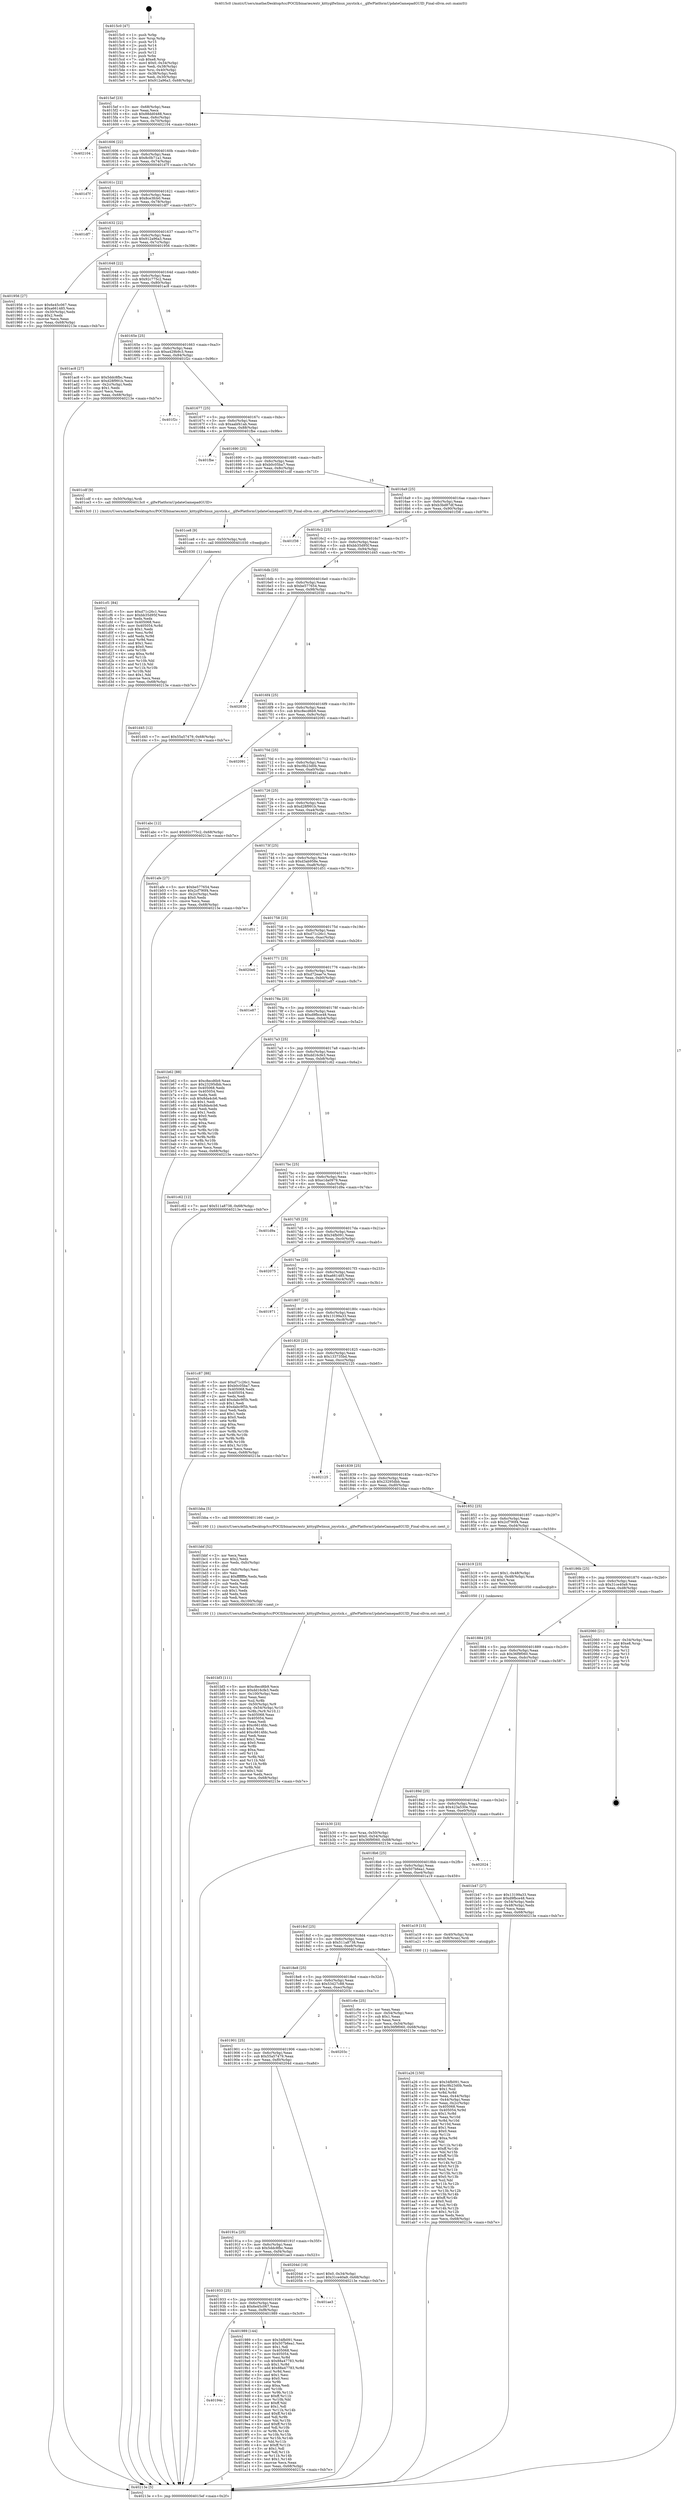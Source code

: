 digraph "0x4015c0" {
  label = "0x4015c0 (/mnt/c/Users/mathe/Desktop/tcc/POCII/binaries/extr_kittyglfwlinux_joystick.c__glfwPlatformUpdateGamepadGUID_Final-ollvm.out::main(0))"
  labelloc = "t"
  node[shape=record]

  Entry [label="",width=0.3,height=0.3,shape=circle,fillcolor=black,style=filled]
  "0x4015ef" [label="{
     0x4015ef [23]\l
     | [instrs]\l
     &nbsp;&nbsp;0x4015ef \<+3\>: mov -0x68(%rbp),%eax\l
     &nbsp;&nbsp;0x4015f2 \<+2\>: mov %eax,%ecx\l
     &nbsp;&nbsp;0x4015f4 \<+6\>: sub $0x88dd0488,%ecx\l
     &nbsp;&nbsp;0x4015fa \<+3\>: mov %eax,-0x6c(%rbp)\l
     &nbsp;&nbsp;0x4015fd \<+3\>: mov %ecx,-0x70(%rbp)\l
     &nbsp;&nbsp;0x401600 \<+6\>: je 0000000000402104 \<main+0xb44\>\l
  }"]
  "0x402104" [label="{
     0x402104\l
  }", style=dashed]
  "0x401606" [label="{
     0x401606 [22]\l
     | [instrs]\l
     &nbsp;&nbsp;0x401606 \<+5\>: jmp 000000000040160b \<main+0x4b\>\l
     &nbsp;&nbsp;0x40160b \<+3\>: mov -0x6c(%rbp),%eax\l
     &nbsp;&nbsp;0x40160e \<+5\>: sub $0x8c0b71a1,%eax\l
     &nbsp;&nbsp;0x401613 \<+3\>: mov %eax,-0x74(%rbp)\l
     &nbsp;&nbsp;0x401616 \<+6\>: je 0000000000401d7f \<main+0x7bf\>\l
  }"]
  Exit [label="",width=0.3,height=0.3,shape=circle,fillcolor=black,style=filled,peripheries=2]
  "0x401d7f" [label="{
     0x401d7f\l
  }", style=dashed]
  "0x40161c" [label="{
     0x40161c [22]\l
     | [instrs]\l
     &nbsp;&nbsp;0x40161c \<+5\>: jmp 0000000000401621 \<main+0x61\>\l
     &nbsp;&nbsp;0x401621 \<+3\>: mov -0x6c(%rbp),%eax\l
     &nbsp;&nbsp;0x401624 \<+5\>: sub $0x8ce3fcb0,%eax\l
     &nbsp;&nbsp;0x401629 \<+3\>: mov %eax,-0x78(%rbp)\l
     &nbsp;&nbsp;0x40162c \<+6\>: je 0000000000401df7 \<main+0x837\>\l
  }"]
  "0x401cf1" [label="{
     0x401cf1 [84]\l
     | [instrs]\l
     &nbsp;&nbsp;0x401cf1 \<+5\>: mov $0xd71c26c1,%eax\l
     &nbsp;&nbsp;0x401cf6 \<+5\>: mov $0xbb35d95f,%ecx\l
     &nbsp;&nbsp;0x401cfb \<+2\>: xor %edx,%edx\l
     &nbsp;&nbsp;0x401cfd \<+7\>: mov 0x405068,%esi\l
     &nbsp;&nbsp;0x401d04 \<+8\>: mov 0x405054,%r8d\l
     &nbsp;&nbsp;0x401d0c \<+3\>: sub $0x1,%edx\l
     &nbsp;&nbsp;0x401d0f \<+3\>: mov %esi,%r9d\l
     &nbsp;&nbsp;0x401d12 \<+3\>: add %edx,%r9d\l
     &nbsp;&nbsp;0x401d15 \<+4\>: imul %r9d,%esi\l
     &nbsp;&nbsp;0x401d19 \<+3\>: and $0x1,%esi\l
     &nbsp;&nbsp;0x401d1c \<+3\>: cmp $0x0,%esi\l
     &nbsp;&nbsp;0x401d1f \<+4\>: sete %r10b\l
     &nbsp;&nbsp;0x401d23 \<+4\>: cmp $0xa,%r8d\l
     &nbsp;&nbsp;0x401d27 \<+4\>: setl %r11b\l
     &nbsp;&nbsp;0x401d2b \<+3\>: mov %r10b,%bl\l
     &nbsp;&nbsp;0x401d2e \<+3\>: and %r11b,%bl\l
     &nbsp;&nbsp;0x401d31 \<+3\>: xor %r11b,%r10b\l
     &nbsp;&nbsp;0x401d34 \<+3\>: or %r10b,%bl\l
     &nbsp;&nbsp;0x401d37 \<+3\>: test $0x1,%bl\l
     &nbsp;&nbsp;0x401d3a \<+3\>: cmovne %ecx,%eax\l
     &nbsp;&nbsp;0x401d3d \<+3\>: mov %eax,-0x68(%rbp)\l
     &nbsp;&nbsp;0x401d40 \<+5\>: jmp 000000000040213e \<main+0xb7e\>\l
  }"]
  "0x401df7" [label="{
     0x401df7\l
  }", style=dashed]
  "0x401632" [label="{
     0x401632 [22]\l
     | [instrs]\l
     &nbsp;&nbsp;0x401632 \<+5\>: jmp 0000000000401637 \<main+0x77\>\l
     &nbsp;&nbsp;0x401637 \<+3\>: mov -0x6c(%rbp),%eax\l
     &nbsp;&nbsp;0x40163a \<+5\>: sub $0x912a96a3,%eax\l
     &nbsp;&nbsp;0x40163f \<+3\>: mov %eax,-0x7c(%rbp)\l
     &nbsp;&nbsp;0x401642 \<+6\>: je 0000000000401956 \<main+0x396\>\l
  }"]
  "0x401ce8" [label="{
     0x401ce8 [9]\l
     | [instrs]\l
     &nbsp;&nbsp;0x401ce8 \<+4\>: mov -0x50(%rbp),%rdi\l
     &nbsp;&nbsp;0x401cec \<+5\>: call 0000000000401030 \<free@plt\>\l
     | [calls]\l
     &nbsp;&nbsp;0x401030 \{1\} (unknown)\l
  }"]
  "0x401956" [label="{
     0x401956 [27]\l
     | [instrs]\l
     &nbsp;&nbsp;0x401956 \<+5\>: mov $0x6e45c067,%eax\l
     &nbsp;&nbsp;0x40195b \<+5\>: mov $0xa661485,%ecx\l
     &nbsp;&nbsp;0x401960 \<+3\>: mov -0x30(%rbp),%edx\l
     &nbsp;&nbsp;0x401963 \<+3\>: cmp $0x2,%edx\l
     &nbsp;&nbsp;0x401966 \<+3\>: cmovne %ecx,%eax\l
     &nbsp;&nbsp;0x401969 \<+3\>: mov %eax,-0x68(%rbp)\l
     &nbsp;&nbsp;0x40196c \<+5\>: jmp 000000000040213e \<main+0xb7e\>\l
  }"]
  "0x401648" [label="{
     0x401648 [22]\l
     | [instrs]\l
     &nbsp;&nbsp;0x401648 \<+5\>: jmp 000000000040164d \<main+0x8d\>\l
     &nbsp;&nbsp;0x40164d \<+3\>: mov -0x6c(%rbp),%eax\l
     &nbsp;&nbsp;0x401650 \<+5\>: sub $0x92c775c2,%eax\l
     &nbsp;&nbsp;0x401655 \<+3\>: mov %eax,-0x80(%rbp)\l
     &nbsp;&nbsp;0x401658 \<+6\>: je 0000000000401ac8 \<main+0x508\>\l
  }"]
  "0x40213e" [label="{
     0x40213e [5]\l
     | [instrs]\l
     &nbsp;&nbsp;0x40213e \<+5\>: jmp 00000000004015ef \<main+0x2f\>\l
  }"]
  "0x4015c0" [label="{
     0x4015c0 [47]\l
     | [instrs]\l
     &nbsp;&nbsp;0x4015c0 \<+1\>: push %rbp\l
     &nbsp;&nbsp;0x4015c1 \<+3\>: mov %rsp,%rbp\l
     &nbsp;&nbsp;0x4015c4 \<+2\>: push %r15\l
     &nbsp;&nbsp;0x4015c6 \<+2\>: push %r14\l
     &nbsp;&nbsp;0x4015c8 \<+2\>: push %r13\l
     &nbsp;&nbsp;0x4015ca \<+2\>: push %r12\l
     &nbsp;&nbsp;0x4015cc \<+1\>: push %rbx\l
     &nbsp;&nbsp;0x4015cd \<+7\>: sub $0xe8,%rsp\l
     &nbsp;&nbsp;0x4015d4 \<+7\>: movl $0x0,-0x34(%rbp)\l
     &nbsp;&nbsp;0x4015db \<+3\>: mov %edi,-0x38(%rbp)\l
     &nbsp;&nbsp;0x4015de \<+4\>: mov %rsi,-0x40(%rbp)\l
     &nbsp;&nbsp;0x4015e2 \<+3\>: mov -0x38(%rbp),%edi\l
     &nbsp;&nbsp;0x4015e5 \<+3\>: mov %edi,-0x30(%rbp)\l
     &nbsp;&nbsp;0x4015e8 \<+7\>: movl $0x912a96a3,-0x68(%rbp)\l
  }"]
  "0x401bf3" [label="{
     0x401bf3 [111]\l
     | [instrs]\l
     &nbsp;&nbsp;0x401bf3 \<+5\>: mov $0xc8ecd6b9,%ecx\l
     &nbsp;&nbsp;0x401bf8 \<+5\>: mov $0xdd16cfe3,%edx\l
     &nbsp;&nbsp;0x401bfd \<+6\>: mov -0x100(%rbp),%esi\l
     &nbsp;&nbsp;0x401c03 \<+3\>: imul %eax,%esi\l
     &nbsp;&nbsp;0x401c06 \<+3\>: mov %sil,%r8b\l
     &nbsp;&nbsp;0x401c09 \<+4\>: mov -0x50(%rbp),%r9\l
     &nbsp;&nbsp;0x401c0d \<+4\>: movslq -0x54(%rbp),%r10\l
     &nbsp;&nbsp;0x401c11 \<+4\>: mov %r8b,(%r9,%r10,1)\l
     &nbsp;&nbsp;0x401c15 \<+7\>: mov 0x405068,%eax\l
     &nbsp;&nbsp;0x401c1c \<+7\>: mov 0x405054,%esi\l
     &nbsp;&nbsp;0x401c23 \<+2\>: mov %eax,%edi\l
     &nbsp;&nbsp;0x401c25 \<+6\>: sub $0xc6614fdc,%edi\l
     &nbsp;&nbsp;0x401c2b \<+3\>: sub $0x1,%edi\l
     &nbsp;&nbsp;0x401c2e \<+6\>: add $0xc6614fdc,%edi\l
     &nbsp;&nbsp;0x401c34 \<+3\>: imul %edi,%eax\l
     &nbsp;&nbsp;0x401c37 \<+3\>: and $0x1,%eax\l
     &nbsp;&nbsp;0x401c3a \<+3\>: cmp $0x0,%eax\l
     &nbsp;&nbsp;0x401c3d \<+4\>: sete %r8b\l
     &nbsp;&nbsp;0x401c41 \<+3\>: cmp $0xa,%esi\l
     &nbsp;&nbsp;0x401c44 \<+4\>: setl %r11b\l
     &nbsp;&nbsp;0x401c48 \<+3\>: mov %r8b,%bl\l
     &nbsp;&nbsp;0x401c4b \<+3\>: and %r11b,%bl\l
     &nbsp;&nbsp;0x401c4e \<+3\>: xor %r11b,%r8b\l
     &nbsp;&nbsp;0x401c51 \<+3\>: or %r8b,%bl\l
     &nbsp;&nbsp;0x401c54 \<+3\>: test $0x1,%bl\l
     &nbsp;&nbsp;0x401c57 \<+3\>: cmovne %edx,%ecx\l
     &nbsp;&nbsp;0x401c5a \<+3\>: mov %ecx,-0x68(%rbp)\l
     &nbsp;&nbsp;0x401c5d \<+5\>: jmp 000000000040213e \<main+0xb7e\>\l
  }"]
  "0x401ac8" [label="{
     0x401ac8 [27]\l
     | [instrs]\l
     &nbsp;&nbsp;0x401ac8 \<+5\>: mov $0x5ddc8fbc,%eax\l
     &nbsp;&nbsp;0x401acd \<+5\>: mov $0xd28f991b,%ecx\l
     &nbsp;&nbsp;0x401ad2 \<+3\>: mov -0x2c(%rbp),%edx\l
     &nbsp;&nbsp;0x401ad5 \<+3\>: cmp $0x1,%edx\l
     &nbsp;&nbsp;0x401ad8 \<+3\>: cmovl %ecx,%eax\l
     &nbsp;&nbsp;0x401adb \<+3\>: mov %eax,-0x68(%rbp)\l
     &nbsp;&nbsp;0x401ade \<+5\>: jmp 000000000040213e \<main+0xb7e\>\l
  }"]
  "0x40165e" [label="{
     0x40165e [25]\l
     | [instrs]\l
     &nbsp;&nbsp;0x40165e \<+5\>: jmp 0000000000401663 \<main+0xa3\>\l
     &nbsp;&nbsp;0x401663 \<+3\>: mov -0x6c(%rbp),%eax\l
     &nbsp;&nbsp;0x401666 \<+5\>: sub $0xa429b9c3,%eax\l
     &nbsp;&nbsp;0x40166b \<+6\>: mov %eax,-0x84(%rbp)\l
     &nbsp;&nbsp;0x401671 \<+6\>: je 0000000000401f2c \<main+0x96c\>\l
  }"]
  "0x401bbf" [label="{
     0x401bbf [52]\l
     | [instrs]\l
     &nbsp;&nbsp;0x401bbf \<+2\>: xor %ecx,%ecx\l
     &nbsp;&nbsp;0x401bc1 \<+5\>: mov $0x2,%edx\l
     &nbsp;&nbsp;0x401bc6 \<+6\>: mov %edx,-0xfc(%rbp)\l
     &nbsp;&nbsp;0x401bcc \<+1\>: cltd\l
     &nbsp;&nbsp;0x401bcd \<+6\>: mov -0xfc(%rbp),%esi\l
     &nbsp;&nbsp;0x401bd3 \<+2\>: idiv %esi\l
     &nbsp;&nbsp;0x401bd5 \<+6\>: imul $0xfffffffe,%edx,%edx\l
     &nbsp;&nbsp;0x401bdb \<+2\>: mov %ecx,%edi\l
     &nbsp;&nbsp;0x401bdd \<+2\>: sub %edx,%edi\l
     &nbsp;&nbsp;0x401bdf \<+2\>: mov %ecx,%edx\l
     &nbsp;&nbsp;0x401be1 \<+3\>: sub $0x1,%edx\l
     &nbsp;&nbsp;0x401be4 \<+2\>: add %edx,%edi\l
     &nbsp;&nbsp;0x401be6 \<+2\>: sub %edi,%ecx\l
     &nbsp;&nbsp;0x401be8 \<+6\>: mov %ecx,-0x100(%rbp)\l
     &nbsp;&nbsp;0x401bee \<+5\>: call 0000000000401160 \<next_i\>\l
     | [calls]\l
     &nbsp;&nbsp;0x401160 \{1\} (/mnt/c/Users/mathe/Desktop/tcc/POCII/binaries/extr_kittyglfwlinux_joystick.c__glfwPlatformUpdateGamepadGUID_Final-ollvm.out::next_i)\l
  }"]
  "0x401f2c" [label="{
     0x401f2c\l
  }", style=dashed]
  "0x401677" [label="{
     0x401677 [25]\l
     | [instrs]\l
     &nbsp;&nbsp;0x401677 \<+5\>: jmp 000000000040167c \<main+0xbc\>\l
     &nbsp;&nbsp;0x40167c \<+3\>: mov -0x6c(%rbp),%eax\l
     &nbsp;&nbsp;0x40167f \<+5\>: sub $0xaabf41ab,%eax\l
     &nbsp;&nbsp;0x401684 \<+6\>: mov %eax,-0x88(%rbp)\l
     &nbsp;&nbsp;0x40168a \<+6\>: je 0000000000401fbe \<main+0x9fe\>\l
  }"]
  "0x401b30" [label="{
     0x401b30 [23]\l
     | [instrs]\l
     &nbsp;&nbsp;0x401b30 \<+4\>: mov %rax,-0x50(%rbp)\l
     &nbsp;&nbsp;0x401b34 \<+7\>: movl $0x0,-0x54(%rbp)\l
     &nbsp;&nbsp;0x401b3b \<+7\>: movl $0x36f9f060,-0x68(%rbp)\l
     &nbsp;&nbsp;0x401b42 \<+5\>: jmp 000000000040213e \<main+0xb7e\>\l
  }"]
  "0x401fbe" [label="{
     0x401fbe\l
  }", style=dashed]
  "0x401690" [label="{
     0x401690 [25]\l
     | [instrs]\l
     &nbsp;&nbsp;0x401690 \<+5\>: jmp 0000000000401695 \<main+0xd5\>\l
     &nbsp;&nbsp;0x401695 \<+3\>: mov -0x6c(%rbp),%eax\l
     &nbsp;&nbsp;0x401698 \<+5\>: sub $0xb0c05ba7,%eax\l
     &nbsp;&nbsp;0x40169d \<+6\>: mov %eax,-0x8c(%rbp)\l
     &nbsp;&nbsp;0x4016a3 \<+6\>: je 0000000000401cdf \<main+0x71f\>\l
  }"]
  "0x401a26" [label="{
     0x401a26 [150]\l
     | [instrs]\l
     &nbsp;&nbsp;0x401a26 \<+5\>: mov $0x34fb091,%ecx\l
     &nbsp;&nbsp;0x401a2b \<+5\>: mov $0xc9b23d0b,%edx\l
     &nbsp;&nbsp;0x401a30 \<+3\>: mov $0x1,%sil\l
     &nbsp;&nbsp;0x401a33 \<+3\>: xor %r8d,%r8d\l
     &nbsp;&nbsp;0x401a36 \<+3\>: mov %eax,-0x44(%rbp)\l
     &nbsp;&nbsp;0x401a39 \<+3\>: mov -0x44(%rbp),%eax\l
     &nbsp;&nbsp;0x401a3c \<+3\>: mov %eax,-0x2c(%rbp)\l
     &nbsp;&nbsp;0x401a3f \<+7\>: mov 0x405068,%eax\l
     &nbsp;&nbsp;0x401a46 \<+8\>: mov 0x405054,%r9d\l
     &nbsp;&nbsp;0x401a4e \<+4\>: sub $0x1,%r8d\l
     &nbsp;&nbsp;0x401a52 \<+3\>: mov %eax,%r10d\l
     &nbsp;&nbsp;0x401a55 \<+3\>: add %r8d,%r10d\l
     &nbsp;&nbsp;0x401a58 \<+4\>: imul %r10d,%eax\l
     &nbsp;&nbsp;0x401a5c \<+3\>: and $0x1,%eax\l
     &nbsp;&nbsp;0x401a5f \<+3\>: cmp $0x0,%eax\l
     &nbsp;&nbsp;0x401a62 \<+4\>: sete %r11b\l
     &nbsp;&nbsp;0x401a66 \<+4\>: cmp $0xa,%r9d\l
     &nbsp;&nbsp;0x401a6a \<+3\>: setl %bl\l
     &nbsp;&nbsp;0x401a6d \<+3\>: mov %r11b,%r14b\l
     &nbsp;&nbsp;0x401a70 \<+4\>: xor $0xff,%r14b\l
     &nbsp;&nbsp;0x401a74 \<+3\>: mov %bl,%r15b\l
     &nbsp;&nbsp;0x401a77 \<+4\>: xor $0xff,%r15b\l
     &nbsp;&nbsp;0x401a7b \<+4\>: xor $0x0,%sil\l
     &nbsp;&nbsp;0x401a7f \<+3\>: mov %r14b,%r12b\l
     &nbsp;&nbsp;0x401a82 \<+4\>: and $0x0,%r12b\l
     &nbsp;&nbsp;0x401a86 \<+3\>: and %sil,%r11b\l
     &nbsp;&nbsp;0x401a89 \<+3\>: mov %r15b,%r13b\l
     &nbsp;&nbsp;0x401a8c \<+4\>: and $0x0,%r13b\l
     &nbsp;&nbsp;0x401a90 \<+3\>: and %sil,%bl\l
     &nbsp;&nbsp;0x401a93 \<+3\>: or %r11b,%r12b\l
     &nbsp;&nbsp;0x401a96 \<+3\>: or %bl,%r13b\l
     &nbsp;&nbsp;0x401a99 \<+3\>: xor %r13b,%r12b\l
     &nbsp;&nbsp;0x401a9c \<+3\>: or %r15b,%r14b\l
     &nbsp;&nbsp;0x401a9f \<+4\>: xor $0xff,%r14b\l
     &nbsp;&nbsp;0x401aa3 \<+4\>: or $0x0,%sil\l
     &nbsp;&nbsp;0x401aa7 \<+3\>: and %sil,%r14b\l
     &nbsp;&nbsp;0x401aaa \<+3\>: or %r14b,%r12b\l
     &nbsp;&nbsp;0x401aad \<+4\>: test $0x1,%r12b\l
     &nbsp;&nbsp;0x401ab1 \<+3\>: cmovne %edx,%ecx\l
     &nbsp;&nbsp;0x401ab4 \<+3\>: mov %ecx,-0x68(%rbp)\l
     &nbsp;&nbsp;0x401ab7 \<+5\>: jmp 000000000040213e \<main+0xb7e\>\l
  }"]
  "0x401cdf" [label="{
     0x401cdf [9]\l
     | [instrs]\l
     &nbsp;&nbsp;0x401cdf \<+4\>: mov -0x50(%rbp),%rdi\l
     &nbsp;&nbsp;0x401ce3 \<+5\>: call 00000000004013c0 \<_glfwPlatformUpdateGamepadGUID\>\l
     | [calls]\l
     &nbsp;&nbsp;0x4013c0 \{1\} (/mnt/c/Users/mathe/Desktop/tcc/POCII/binaries/extr_kittyglfwlinux_joystick.c__glfwPlatformUpdateGamepadGUID_Final-ollvm.out::_glfwPlatformUpdateGamepadGUID)\l
  }"]
  "0x4016a9" [label="{
     0x4016a9 [25]\l
     | [instrs]\l
     &nbsp;&nbsp;0x4016a9 \<+5\>: jmp 00000000004016ae \<main+0xee\>\l
     &nbsp;&nbsp;0x4016ae \<+3\>: mov -0x6c(%rbp),%eax\l
     &nbsp;&nbsp;0x4016b1 \<+5\>: sub $0xb3bd87df,%eax\l
     &nbsp;&nbsp;0x4016b6 \<+6\>: mov %eax,-0x90(%rbp)\l
     &nbsp;&nbsp;0x4016bc \<+6\>: je 0000000000401f38 \<main+0x978\>\l
  }"]
  "0x40194c" [label="{
     0x40194c\l
  }", style=dashed]
  "0x401f38" [label="{
     0x401f38\l
  }", style=dashed]
  "0x4016c2" [label="{
     0x4016c2 [25]\l
     | [instrs]\l
     &nbsp;&nbsp;0x4016c2 \<+5\>: jmp 00000000004016c7 \<main+0x107\>\l
     &nbsp;&nbsp;0x4016c7 \<+3\>: mov -0x6c(%rbp),%eax\l
     &nbsp;&nbsp;0x4016ca \<+5\>: sub $0xbb35d95f,%eax\l
     &nbsp;&nbsp;0x4016cf \<+6\>: mov %eax,-0x94(%rbp)\l
     &nbsp;&nbsp;0x4016d5 \<+6\>: je 0000000000401d45 \<main+0x785\>\l
  }"]
  "0x401989" [label="{
     0x401989 [144]\l
     | [instrs]\l
     &nbsp;&nbsp;0x401989 \<+5\>: mov $0x34fb091,%eax\l
     &nbsp;&nbsp;0x40198e \<+5\>: mov $0x507b6ea1,%ecx\l
     &nbsp;&nbsp;0x401993 \<+2\>: mov $0x1,%dl\l
     &nbsp;&nbsp;0x401995 \<+7\>: mov 0x405068,%esi\l
     &nbsp;&nbsp;0x40199c \<+7\>: mov 0x405054,%edi\l
     &nbsp;&nbsp;0x4019a3 \<+3\>: mov %esi,%r8d\l
     &nbsp;&nbsp;0x4019a6 \<+7\>: sub $0x88a47783,%r8d\l
     &nbsp;&nbsp;0x4019ad \<+4\>: sub $0x1,%r8d\l
     &nbsp;&nbsp;0x4019b1 \<+7\>: add $0x88a47783,%r8d\l
     &nbsp;&nbsp;0x4019b8 \<+4\>: imul %r8d,%esi\l
     &nbsp;&nbsp;0x4019bc \<+3\>: and $0x1,%esi\l
     &nbsp;&nbsp;0x4019bf \<+3\>: cmp $0x0,%esi\l
     &nbsp;&nbsp;0x4019c2 \<+4\>: sete %r9b\l
     &nbsp;&nbsp;0x4019c6 \<+3\>: cmp $0xa,%edi\l
     &nbsp;&nbsp;0x4019c9 \<+4\>: setl %r10b\l
     &nbsp;&nbsp;0x4019cd \<+3\>: mov %r9b,%r11b\l
     &nbsp;&nbsp;0x4019d0 \<+4\>: xor $0xff,%r11b\l
     &nbsp;&nbsp;0x4019d4 \<+3\>: mov %r10b,%bl\l
     &nbsp;&nbsp;0x4019d7 \<+3\>: xor $0xff,%bl\l
     &nbsp;&nbsp;0x4019da \<+3\>: xor $0x1,%dl\l
     &nbsp;&nbsp;0x4019dd \<+3\>: mov %r11b,%r14b\l
     &nbsp;&nbsp;0x4019e0 \<+4\>: and $0xff,%r14b\l
     &nbsp;&nbsp;0x4019e4 \<+3\>: and %dl,%r9b\l
     &nbsp;&nbsp;0x4019e7 \<+3\>: mov %bl,%r15b\l
     &nbsp;&nbsp;0x4019ea \<+4\>: and $0xff,%r15b\l
     &nbsp;&nbsp;0x4019ee \<+3\>: and %dl,%r10b\l
     &nbsp;&nbsp;0x4019f1 \<+3\>: or %r9b,%r14b\l
     &nbsp;&nbsp;0x4019f4 \<+3\>: or %r10b,%r15b\l
     &nbsp;&nbsp;0x4019f7 \<+3\>: xor %r15b,%r14b\l
     &nbsp;&nbsp;0x4019fa \<+3\>: or %bl,%r11b\l
     &nbsp;&nbsp;0x4019fd \<+4\>: xor $0xff,%r11b\l
     &nbsp;&nbsp;0x401a01 \<+3\>: or $0x1,%dl\l
     &nbsp;&nbsp;0x401a04 \<+3\>: and %dl,%r11b\l
     &nbsp;&nbsp;0x401a07 \<+3\>: or %r11b,%r14b\l
     &nbsp;&nbsp;0x401a0a \<+4\>: test $0x1,%r14b\l
     &nbsp;&nbsp;0x401a0e \<+3\>: cmovne %ecx,%eax\l
     &nbsp;&nbsp;0x401a11 \<+3\>: mov %eax,-0x68(%rbp)\l
     &nbsp;&nbsp;0x401a14 \<+5\>: jmp 000000000040213e \<main+0xb7e\>\l
  }"]
  "0x401d45" [label="{
     0x401d45 [12]\l
     | [instrs]\l
     &nbsp;&nbsp;0x401d45 \<+7\>: movl $0x55a57479,-0x68(%rbp)\l
     &nbsp;&nbsp;0x401d4c \<+5\>: jmp 000000000040213e \<main+0xb7e\>\l
  }"]
  "0x4016db" [label="{
     0x4016db [25]\l
     | [instrs]\l
     &nbsp;&nbsp;0x4016db \<+5\>: jmp 00000000004016e0 \<main+0x120\>\l
     &nbsp;&nbsp;0x4016e0 \<+3\>: mov -0x6c(%rbp),%eax\l
     &nbsp;&nbsp;0x4016e3 \<+5\>: sub $0xbe577654,%eax\l
     &nbsp;&nbsp;0x4016e8 \<+6\>: mov %eax,-0x98(%rbp)\l
     &nbsp;&nbsp;0x4016ee \<+6\>: je 0000000000402030 \<main+0xa70\>\l
  }"]
  "0x401933" [label="{
     0x401933 [25]\l
     | [instrs]\l
     &nbsp;&nbsp;0x401933 \<+5\>: jmp 0000000000401938 \<main+0x378\>\l
     &nbsp;&nbsp;0x401938 \<+3\>: mov -0x6c(%rbp),%eax\l
     &nbsp;&nbsp;0x40193b \<+5\>: sub $0x6e45c067,%eax\l
     &nbsp;&nbsp;0x401940 \<+6\>: mov %eax,-0xf8(%rbp)\l
     &nbsp;&nbsp;0x401946 \<+6\>: je 0000000000401989 \<main+0x3c9\>\l
  }"]
  "0x402030" [label="{
     0x402030\l
  }", style=dashed]
  "0x4016f4" [label="{
     0x4016f4 [25]\l
     | [instrs]\l
     &nbsp;&nbsp;0x4016f4 \<+5\>: jmp 00000000004016f9 \<main+0x139\>\l
     &nbsp;&nbsp;0x4016f9 \<+3\>: mov -0x6c(%rbp),%eax\l
     &nbsp;&nbsp;0x4016fc \<+5\>: sub $0xc8ecd6b9,%eax\l
     &nbsp;&nbsp;0x401701 \<+6\>: mov %eax,-0x9c(%rbp)\l
     &nbsp;&nbsp;0x401707 \<+6\>: je 0000000000402091 \<main+0xad1\>\l
  }"]
  "0x401ae3" [label="{
     0x401ae3\l
  }", style=dashed]
  "0x402091" [label="{
     0x402091\l
  }", style=dashed]
  "0x40170d" [label="{
     0x40170d [25]\l
     | [instrs]\l
     &nbsp;&nbsp;0x40170d \<+5\>: jmp 0000000000401712 \<main+0x152\>\l
     &nbsp;&nbsp;0x401712 \<+3\>: mov -0x6c(%rbp),%eax\l
     &nbsp;&nbsp;0x401715 \<+5\>: sub $0xc9b23d0b,%eax\l
     &nbsp;&nbsp;0x40171a \<+6\>: mov %eax,-0xa0(%rbp)\l
     &nbsp;&nbsp;0x401720 \<+6\>: je 0000000000401abc \<main+0x4fc\>\l
  }"]
  "0x40191a" [label="{
     0x40191a [25]\l
     | [instrs]\l
     &nbsp;&nbsp;0x40191a \<+5\>: jmp 000000000040191f \<main+0x35f\>\l
     &nbsp;&nbsp;0x40191f \<+3\>: mov -0x6c(%rbp),%eax\l
     &nbsp;&nbsp;0x401922 \<+5\>: sub $0x5ddc8fbc,%eax\l
     &nbsp;&nbsp;0x401927 \<+6\>: mov %eax,-0xf4(%rbp)\l
     &nbsp;&nbsp;0x40192d \<+6\>: je 0000000000401ae3 \<main+0x523\>\l
  }"]
  "0x401abc" [label="{
     0x401abc [12]\l
     | [instrs]\l
     &nbsp;&nbsp;0x401abc \<+7\>: movl $0x92c775c2,-0x68(%rbp)\l
     &nbsp;&nbsp;0x401ac3 \<+5\>: jmp 000000000040213e \<main+0xb7e\>\l
  }"]
  "0x401726" [label="{
     0x401726 [25]\l
     | [instrs]\l
     &nbsp;&nbsp;0x401726 \<+5\>: jmp 000000000040172b \<main+0x16b\>\l
     &nbsp;&nbsp;0x40172b \<+3\>: mov -0x6c(%rbp),%eax\l
     &nbsp;&nbsp;0x40172e \<+5\>: sub $0xd28f991b,%eax\l
     &nbsp;&nbsp;0x401733 \<+6\>: mov %eax,-0xa4(%rbp)\l
     &nbsp;&nbsp;0x401739 \<+6\>: je 0000000000401afe \<main+0x53e\>\l
  }"]
  "0x40204d" [label="{
     0x40204d [19]\l
     | [instrs]\l
     &nbsp;&nbsp;0x40204d \<+7\>: movl $0x0,-0x34(%rbp)\l
     &nbsp;&nbsp;0x402054 \<+7\>: movl $0x31ce40a9,-0x68(%rbp)\l
     &nbsp;&nbsp;0x40205b \<+5\>: jmp 000000000040213e \<main+0xb7e\>\l
  }"]
  "0x401afe" [label="{
     0x401afe [27]\l
     | [instrs]\l
     &nbsp;&nbsp;0x401afe \<+5\>: mov $0xbe577654,%eax\l
     &nbsp;&nbsp;0x401b03 \<+5\>: mov $0x2cf790f4,%ecx\l
     &nbsp;&nbsp;0x401b08 \<+3\>: mov -0x2c(%rbp),%edx\l
     &nbsp;&nbsp;0x401b0b \<+3\>: cmp $0x0,%edx\l
     &nbsp;&nbsp;0x401b0e \<+3\>: cmove %ecx,%eax\l
     &nbsp;&nbsp;0x401b11 \<+3\>: mov %eax,-0x68(%rbp)\l
     &nbsp;&nbsp;0x401b14 \<+5\>: jmp 000000000040213e \<main+0xb7e\>\l
  }"]
  "0x40173f" [label="{
     0x40173f [25]\l
     | [instrs]\l
     &nbsp;&nbsp;0x40173f \<+5\>: jmp 0000000000401744 \<main+0x184\>\l
     &nbsp;&nbsp;0x401744 \<+3\>: mov -0x6c(%rbp),%eax\l
     &nbsp;&nbsp;0x401747 \<+5\>: sub $0xd3ab958e,%eax\l
     &nbsp;&nbsp;0x40174c \<+6\>: mov %eax,-0xa8(%rbp)\l
     &nbsp;&nbsp;0x401752 \<+6\>: je 0000000000401d51 \<main+0x791\>\l
  }"]
  "0x401901" [label="{
     0x401901 [25]\l
     | [instrs]\l
     &nbsp;&nbsp;0x401901 \<+5\>: jmp 0000000000401906 \<main+0x346\>\l
     &nbsp;&nbsp;0x401906 \<+3\>: mov -0x6c(%rbp),%eax\l
     &nbsp;&nbsp;0x401909 \<+5\>: sub $0x55a57479,%eax\l
     &nbsp;&nbsp;0x40190e \<+6\>: mov %eax,-0xf0(%rbp)\l
     &nbsp;&nbsp;0x401914 \<+6\>: je 000000000040204d \<main+0xa8d\>\l
  }"]
  "0x401d51" [label="{
     0x401d51\l
  }", style=dashed]
  "0x401758" [label="{
     0x401758 [25]\l
     | [instrs]\l
     &nbsp;&nbsp;0x401758 \<+5\>: jmp 000000000040175d \<main+0x19d\>\l
     &nbsp;&nbsp;0x40175d \<+3\>: mov -0x6c(%rbp),%eax\l
     &nbsp;&nbsp;0x401760 \<+5\>: sub $0xd71c26c1,%eax\l
     &nbsp;&nbsp;0x401765 \<+6\>: mov %eax,-0xac(%rbp)\l
     &nbsp;&nbsp;0x40176b \<+6\>: je 00000000004020e6 \<main+0xb26\>\l
  }"]
  "0x40203c" [label="{
     0x40203c\l
  }", style=dashed]
  "0x4020e6" [label="{
     0x4020e6\l
  }", style=dashed]
  "0x401771" [label="{
     0x401771 [25]\l
     | [instrs]\l
     &nbsp;&nbsp;0x401771 \<+5\>: jmp 0000000000401776 \<main+0x1b6\>\l
     &nbsp;&nbsp;0x401776 \<+3\>: mov -0x6c(%rbp),%eax\l
     &nbsp;&nbsp;0x401779 \<+5\>: sub $0xd72eae7e,%eax\l
     &nbsp;&nbsp;0x40177e \<+6\>: mov %eax,-0xb0(%rbp)\l
     &nbsp;&nbsp;0x401784 \<+6\>: je 0000000000401e87 \<main+0x8c7\>\l
  }"]
  "0x4018e8" [label="{
     0x4018e8 [25]\l
     | [instrs]\l
     &nbsp;&nbsp;0x4018e8 \<+5\>: jmp 00000000004018ed \<main+0x32d\>\l
     &nbsp;&nbsp;0x4018ed \<+3\>: mov -0x6c(%rbp),%eax\l
     &nbsp;&nbsp;0x4018f0 \<+5\>: sub $0x53427c88,%eax\l
     &nbsp;&nbsp;0x4018f5 \<+6\>: mov %eax,-0xec(%rbp)\l
     &nbsp;&nbsp;0x4018fb \<+6\>: je 000000000040203c \<main+0xa7c\>\l
  }"]
  "0x401e87" [label="{
     0x401e87\l
  }", style=dashed]
  "0x40178a" [label="{
     0x40178a [25]\l
     | [instrs]\l
     &nbsp;&nbsp;0x40178a \<+5\>: jmp 000000000040178f \<main+0x1cf\>\l
     &nbsp;&nbsp;0x40178f \<+3\>: mov -0x6c(%rbp),%eax\l
     &nbsp;&nbsp;0x401792 \<+5\>: sub $0xd9fbce48,%eax\l
     &nbsp;&nbsp;0x401797 \<+6\>: mov %eax,-0xb4(%rbp)\l
     &nbsp;&nbsp;0x40179d \<+6\>: je 0000000000401b62 \<main+0x5a2\>\l
  }"]
  "0x401c6e" [label="{
     0x401c6e [25]\l
     | [instrs]\l
     &nbsp;&nbsp;0x401c6e \<+2\>: xor %eax,%eax\l
     &nbsp;&nbsp;0x401c70 \<+3\>: mov -0x54(%rbp),%ecx\l
     &nbsp;&nbsp;0x401c73 \<+3\>: sub $0x1,%eax\l
     &nbsp;&nbsp;0x401c76 \<+2\>: sub %eax,%ecx\l
     &nbsp;&nbsp;0x401c78 \<+3\>: mov %ecx,-0x54(%rbp)\l
     &nbsp;&nbsp;0x401c7b \<+7\>: movl $0x36f9f060,-0x68(%rbp)\l
     &nbsp;&nbsp;0x401c82 \<+5\>: jmp 000000000040213e \<main+0xb7e\>\l
  }"]
  "0x401b62" [label="{
     0x401b62 [88]\l
     | [instrs]\l
     &nbsp;&nbsp;0x401b62 \<+5\>: mov $0xc8ecd6b9,%eax\l
     &nbsp;&nbsp;0x401b67 \<+5\>: mov $0x23295dbb,%ecx\l
     &nbsp;&nbsp;0x401b6c \<+7\>: mov 0x405068,%edx\l
     &nbsp;&nbsp;0x401b73 \<+7\>: mov 0x405054,%esi\l
     &nbsp;&nbsp;0x401b7a \<+2\>: mov %edx,%edi\l
     &nbsp;&nbsp;0x401b7c \<+6\>: sub $0x8da4cb6,%edi\l
     &nbsp;&nbsp;0x401b82 \<+3\>: sub $0x1,%edi\l
     &nbsp;&nbsp;0x401b85 \<+6\>: add $0x8da4cb6,%edi\l
     &nbsp;&nbsp;0x401b8b \<+3\>: imul %edi,%edx\l
     &nbsp;&nbsp;0x401b8e \<+3\>: and $0x1,%edx\l
     &nbsp;&nbsp;0x401b91 \<+3\>: cmp $0x0,%edx\l
     &nbsp;&nbsp;0x401b94 \<+4\>: sete %r8b\l
     &nbsp;&nbsp;0x401b98 \<+3\>: cmp $0xa,%esi\l
     &nbsp;&nbsp;0x401b9b \<+4\>: setl %r9b\l
     &nbsp;&nbsp;0x401b9f \<+3\>: mov %r8b,%r10b\l
     &nbsp;&nbsp;0x401ba2 \<+3\>: and %r9b,%r10b\l
     &nbsp;&nbsp;0x401ba5 \<+3\>: xor %r9b,%r8b\l
     &nbsp;&nbsp;0x401ba8 \<+3\>: or %r8b,%r10b\l
     &nbsp;&nbsp;0x401bab \<+4\>: test $0x1,%r10b\l
     &nbsp;&nbsp;0x401baf \<+3\>: cmovne %ecx,%eax\l
     &nbsp;&nbsp;0x401bb2 \<+3\>: mov %eax,-0x68(%rbp)\l
     &nbsp;&nbsp;0x401bb5 \<+5\>: jmp 000000000040213e \<main+0xb7e\>\l
  }"]
  "0x4017a3" [label="{
     0x4017a3 [25]\l
     | [instrs]\l
     &nbsp;&nbsp;0x4017a3 \<+5\>: jmp 00000000004017a8 \<main+0x1e8\>\l
     &nbsp;&nbsp;0x4017a8 \<+3\>: mov -0x6c(%rbp),%eax\l
     &nbsp;&nbsp;0x4017ab \<+5\>: sub $0xdd16cfe3,%eax\l
     &nbsp;&nbsp;0x4017b0 \<+6\>: mov %eax,-0xb8(%rbp)\l
     &nbsp;&nbsp;0x4017b6 \<+6\>: je 0000000000401c62 \<main+0x6a2\>\l
  }"]
  "0x4018cf" [label="{
     0x4018cf [25]\l
     | [instrs]\l
     &nbsp;&nbsp;0x4018cf \<+5\>: jmp 00000000004018d4 \<main+0x314\>\l
     &nbsp;&nbsp;0x4018d4 \<+3\>: mov -0x6c(%rbp),%eax\l
     &nbsp;&nbsp;0x4018d7 \<+5\>: sub $0x511a8738,%eax\l
     &nbsp;&nbsp;0x4018dc \<+6\>: mov %eax,-0xe8(%rbp)\l
     &nbsp;&nbsp;0x4018e2 \<+6\>: je 0000000000401c6e \<main+0x6ae\>\l
  }"]
  "0x401c62" [label="{
     0x401c62 [12]\l
     | [instrs]\l
     &nbsp;&nbsp;0x401c62 \<+7\>: movl $0x511a8738,-0x68(%rbp)\l
     &nbsp;&nbsp;0x401c69 \<+5\>: jmp 000000000040213e \<main+0xb7e\>\l
  }"]
  "0x4017bc" [label="{
     0x4017bc [25]\l
     | [instrs]\l
     &nbsp;&nbsp;0x4017bc \<+5\>: jmp 00000000004017c1 \<main+0x201\>\l
     &nbsp;&nbsp;0x4017c1 \<+3\>: mov -0x6c(%rbp),%eax\l
     &nbsp;&nbsp;0x4017c4 \<+5\>: sub $0xe1da0979,%eax\l
     &nbsp;&nbsp;0x4017c9 \<+6\>: mov %eax,-0xbc(%rbp)\l
     &nbsp;&nbsp;0x4017cf \<+6\>: je 0000000000401d9a \<main+0x7da\>\l
  }"]
  "0x401a19" [label="{
     0x401a19 [13]\l
     | [instrs]\l
     &nbsp;&nbsp;0x401a19 \<+4\>: mov -0x40(%rbp),%rax\l
     &nbsp;&nbsp;0x401a1d \<+4\>: mov 0x8(%rax),%rdi\l
     &nbsp;&nbsp;0x401a21 \<+5\>: call 0000000000401060 \<atoi@plt\>\l
     | [calls]\l
     &nbsp;&nbsp;0x401060 \{1\} (unknown)\l
  }"]
  "0x401d9a" [label="{
     0x401d9a\l
  }", style=dashed]
  "0x4017d5" [label="{
     0x4017d5 [25]\l
     | [instrs]\l
     &nbsp;&nbsp;0x4017d5 \<+5\>: jmp 00000000004017da \<main+0x21a\>\l
     &nbsp;&nbsp;0x4017da \<+3\>: mov -0x6c(%rbp),%eax\l
     &nbsp;&nbsp;0x4017dd \<+5\>: sub $0x34fb091,%eax\l
     &nbsp;&nbsp;0x4017e2 \<+6\>: mov %eax,-0xc0(%rbp)\l
     &nbsp;&nbsp;0x4017e8 \<+6\>: je 0000000000402075 \<main+0xab5\>\l
  }"]
  "0x4018b6" [label="{
     0x4018b6 [25]\l
     | [instrs]\l
     &nbsp;&nbsp;0x4018b6 \<+5\>: jmp 00000000004018bb \<main+0x2fb\>\l
     &nbsp;&nbsp;0x4018bb \<+3\>: mov -0x6c(%rbp),%eax\l
     &nbsp;&nbsp;0x4018be \<+5\>: sub $0x507b6ea1,%eax\l
     &nbsp;&nbsp;0x4018c3 \<+6\>: mov %eax,-0xe4(%rbp)\l
     &nbsp;&nbsp;0x4018c9 \<+6\>: je 0000000000401a19 \<main+0x459\>\l
  }"]
  "0x402075" [label="{
     0x402075\l
  }", style=dashed]
  "0x4017ee" [label="{
     0x4017ee [25]\l
     | [instrs]\l
     &nbsp;&nbsp;0x4017ee \<+5\>: jmp 00000000004017f3 \<main+0x233\>\l
     &nbsp;&nbsp;0x4017f3 \<+3\>: mov -0x6c(%rbp),%eax\l
     &nbsp;&nbsp;0x4017f6 \<+5\>: sub $0xa661485,%eax\l
     &nbsp;&nbsp;0x4017fb \<+6\>: mov %eax,-0xc4(%rbp)\l
     &nbsp;&nbsp;0x401801 \<+6\>: je 0000000000401971 \<main+0x3b1\>\l
  }"]
  "0x402024" [label="{
     0x402024\l
  }", style=dashed]
  "0x401971" [label="{
     0x401971\l
  }", style=dashed]
  "0x401807" [label="{
     0x401807 [25]\l
     | [instrs]\l
     &nbsp;&nbsp;0x401807 \<+5\>: jmp 000000000040180c \<main+0x24c\>\l
     &nbsp;&nbsp;0x40180c \<+3\>: mov -0x6c(%rbp),%eax\l
     &nbsp;&nbsp;0x40180f \<+5\>: sub $0x13199a33,%eax\l
     &nbsp;&nbsp;0x401814 \<+6\>: mov %eax,-0xc8(%rbp)\l
     &nbsp;&nbsp;0x40181a \<+6\>: je 0000000000401c87 \<main+0x6c7\>\l
  }"]
  "0x40189d" [label="{
     0x40189d [25]\l
     | [instrs]\l
     &nbsp;&nbsp;0x40189d \<+5\>: jmp 00000000004018a2 \<main+0x2e2\>\l
     &nbsp;&nbsp;0x4018a2 \<+3\>: mov -0x6c(%rbp),%eax\l
     &nbsp;&nbsp;0x4018a5 \<+5\>: sub $0x423a530e,%eax\l
     &nbsp;&nbsp;0x4018aa \<+6\>: mov %eax,-0xe0(%rbp)\l
     &nbsp;&nbsp;0x4018b0 \<+6\>: je 0000000000402024 \<main+0xa64\>\l
  }"]
  "0x401c87" [label="{
     0x401c87 [88]\l
     | [instrs]\l
     &nbsp;&nbsp;0x401c87 \<+5\>: mov $0xd71c26c1,%eax\l
     &nbsp;&nbsp;0x401c8c \<+5\>: mov $0xb0c05ba7,%ecx\l
     &nbsp;&nbsp;0x401c91 \<+7\>: mov 0x405068,%edx\l
     &nbsp;&nbsp;0x401c98 \<+7\>: mov 0x405054,%esi\l
     &nbsp;&nbsp;0x401c9f \<+2\>: mov %edx,%edi\l
     &nbsp;&nbsp;0x401ca1 \<+6\>: add $0xdabc9f5b,%edi\l
     &nbsp;&nbsp;0x401ca7 \<+3\>: sub $0x1,%edi\l
     &nbsp;&nbsp;0x401caa \<+6\>: sub $0xdabc9f5b,%edi\l
     &nbsp;&nbsp;0x401cb0 \<+3\>: imul %edi,%edx\l
     &nbsp;&nbsp;0x401cb3 \<+3\>: and $0x1,%edx\l
     &nbsp;&nbsp;0x401cb6 \<+3\>: cmp $0x0,%edx\l
     &nbsp;&nbsp;0x401cb9 \<+4\>: sete %r8b\l
     &nbsp;&nbsp;0x401cbd \<+3\>: cmp $0xa,%esi\l
     &nbsp;&nbsp;0x401cc0 \<+4\>: setl %r9b\l
     &nbsp;&nbsp;0x401cc4 \<+3\>: mov %r8b,%r10b\l
     &nbsp;&nbsp;0x401cc7 \<+3\>: and %r9b,%r10b\l
     &nbsp;&nbsp;0x401cca \<+3\>: xor %r9b,%r8b\l
     &nbsp;&nbsp;0x401ccd \<+3\>: or %r8b,%r10b\l
     &nbsp;&nbsp;0x401cd0 \<+4\>: test $0x1,%r10b\l
     &nbsp;&nbsp;0x401cd4 \<+3\>: cmovne %ecx,%eax\l
     &nbsp;&nbsp;0x401cd7 \<+3\>: mov %eax,-0x68(%rbp)\l
     &nbsp;&nbsp;0x401cda \<+5\>: jmp 000000000040213e \<main+0xb7e\>\l
  }"]
  "0x401820" [label="{
     0x401820 [25]\l
     | [instrs]\l
     &nbsp;&nbsp;0x401820 \<+5\>: jmp 0000000000401825 \<main+0x265\>\l
     &nbsp;&nbsp;0x401825 \<+3\>: mov -0x6c(%rbp),%eax\l
     &nbsp;&nbsp;0x401828 \<+5\>: sub $0x133735bd,%eax\l
     &nbsp;&nbsp;0x40182d \<+6\>: mov %eax,-0xcc(%rbp)\l
     &nbsp;&nbsp;0x401833 \<+6\>: je 0000000000402125 \<main+0xb65\>\l
  }"]
  "0x401b47" [label="{
     0x401b47 [27]\l
     | [instrs]\l
     &nbsp;&nbsp;0x401b47 \<+5\>: mov $0x13199a33,%eax\l
     &nbsp;&nbsp;0x401b4c \<+5\>: mov $0xd9fbce48,%ecx\l
     &nbsp;&nbsp;0x401b51 \<+3\>: mov -0x54(%rbp),%edx\l
     &nbsp;&nbsp;0x401b54 \<+3\>: cmp -0x48(%rbp),%edx\l
     &nbsp;&nbsp;0x401b57 \<+3\>: cmovl %ecx,%eax\l
     &nbsp;&nbsp;0x401b5a \<+3\>: mov %eax,-0x68(%rbp)\l
     &nbsp;&nbsp;0x401b5d \<+5\>: jmp 000000000040213e \<main+0xb7e\>\l
  }"]
  "0x402125" [label="{
     0x402125\l
  }", style=dashed]
  "0x401839" [label="{
     0x401839 [25]\l
     | [instrs]\l
     &nbsp;&nbsp;0x401839 \<+5\>: jmp 000000000040183e \<main+0x27e\>\l
     &nbsp;&nbsp;0x40183e \<+3\>: mov -0x6c(%rbp),%eax\l
     &nbsp;&nbsp;0x401841 \<+5\>: sub $0x23295dbb,%eax\l
     &nbsp;&nbsp;0x401846 \<+6\>: mov %eax,-0xd0(%rbp)\l
     &nbsp;&nbsp;0x40184c \<+6\>: je 0000000000401bba \<main+0x5fa\>\l
  }"]
  "0x401884" [label="{
     0x401884 [25]\l
     | [instrs]\l
     &nbsp;&nbsp;0x401884 \<+5\>: jmp 0000000000401889 \<main+0x2c9\>\l
     &nbsp;&nbsp;0x401889 \<+3\>: mov -0x6c(%rbp),%eax\l
     &nbsp;&nbsp;0x40188c \<+5\>: sub $0x36f9f060,%eax\l
     &nbsp;&nbsp;0x401891 \<+6\>: mov %eax,-0xdc(%rbp)\l
     &nbsp;&nbsp;0x401897 \<+6\>: je 0000000000401b47 \<main+0x587\>\l
  }"]
  "0x401bba" [label="{
     0x401bba [5]\l
     | [instrs]\l
     &nbsp;&nbsp;0x401bba \<+5\>: call 0000000000401160 \<next_i\>\l
     | [calls]\l
     &nbsp;&nbsp;0x401160 \{1\} (/mnt/c/Users/mathe/Desktop/tcc/POCII/binaries/extr_kittyglfwlinux_joystick.c__glfwPlatformUpdateGamepadGUID_Final-ollvm.out::next_i)\l
  }"]
  "0x401852" [label="{
     0x401852 [25]\l
     | [instrs]\l
     &nbsp;&nbsp;0x401852 \<+5\>: jmp 0000000000401857 \<main+0x297\>\l
     &nbsp;&nbsp;0x401857 \<+3\>: mov -0x6c(%rbp),%eax\l
     &nbsp;&nbsp;0x40185a \<+5\>: sub $0x2cf790f4,%eax\l
     &nbsp;&nbsp;0x40185f \<+6\>: mov %eax,-0xd4(%rbp)\l
     &nbsp;&nbsp;0x401865 \<+6\>: je 0000000000401b19 \<main+0x559\>\l
  }"]
  "0x402060" [label="{
     0x402060 [21]\l
     | [instrs]\l
     &nbsp;&nbsp;0x402060 \<+3\>: mov -0x34(%rbp),%eax\l
     &nbsp;&nbsp;0x402063 \<+7\>: add $0xe8,%rsp\l
     &nbsp;&nbsp;0x40206a \<+1\>: pop %rbx\l
     &nbsp;&nbsp;0x40206b \<+2\>: pop %r12\l
     &nbsp;&nbsp;0x40206d \<+2\>: pop %r13\l
     &nbsp;&nbsp;0x40206f \<+2\>: pop %r14\l
     &nbsp;&nbsp;0x402071 \<+2\>: pop %r15\l
     &nbsp;&nbsp;0x402073 \<+1\>: pop %rbp\l
     &nbsp;&nbsp;0x402074 \<+1\>: ret\l
  }"]
  "0x401b19" [label="{
     0x401b19 [23]\l
     | [instrs]\l
     &nbsp;&nbsp;0x401b19 \<+7\>: movl $0x1,-0x48(%rbp)\l
     &nbsp;&nbsp;0x401b20 \<+4\>: movslq -0x48(%rbp),%rax\l
     &nbsp;&nbsp;0x401b24 \<+4\>: shl $0x0,%rax\l
     &nbsp;&nbsp;0x401b28 \<+3\>: mov %rax,%rdi\l
     &nbsp;&nbsp;0x401b2b \<+5\>: call 0000000000401050 \<malloc@plt\>\l
     | [calls]\l
     &nbsp;&nbsp;0x401050 \{1\} (unknown)\l
  }"]
  "0x40186b" [label="{
     0x40186b [25]\l
     | [instrs]\l
     &nbsp;&nbsp;0x40186b \<+5\>: jmp 0000000000401870 \<main+0x2b0\>\l
     &nbsp;&nbsp;0x401870 \<+3\>: mov -0x6c(%rbp),%eax\l
     &nbsp;&nbsp;0x401873 \<+5\>: sub $0x31ce40a9,%eax\l
     &nbsp;&nbsp;0x401878 \<+6\>: mov %eax,-0xd8(%rbp)\l
     &nbsp;&nbsp;0x40187e \<+6\>: je 0000000000402060 \<main+0xaa0\>\l
  }"]
  Entry -> "0x4015c0" [label=" 1"]
  "0x4015ef" -> "0x402104" [label=" 0"]
  "0x4015ef" -> "0x401606" [label=" 18"]
  "0x402060" -> Exit [label=" 1"]
  "0x401606" -> "0x401d7f" [label=" 0"]
  "0x401606" -> "0x40161c" [label=" 18"]
  "0x40204d" -> "0x40213e" [label=" 1"]
  "0x40161c" -> "0x401df7" [label=" 0"]
  "0x40161c" -> "0x401632" [label=" 18"]
  "0x401d45" -> "0x40213e" [label=" 1"]
  "0x401632" -> "0x401956" [label=" 1"]
  "0x401632" -> "0x401648" [label=" 17"]
  "0x401956" -> "0x40213e" [label=" 1"]
  "0x4015c0" -> "0x4015ef" [label=" 1"]
  "0x40213e" -> "0x4015ef" [label=" 17"]
  "0x401cf1" -> "0x40213e" [label=" 1"]
  "0x401648" -> "0x401ac8" [label=" 1"]
  "0x401648" -> "0x40165e" [label=" 16"]
  "0x401ce8" -> "0x401cf1" [label=" 1"]
  "0x40165e" -> "0x401f2c" [label=" 0"]
  "0x40165e" -> "0x401677" [label=" 16"]
  "0x401cdf" -> "0x401ce8" [label=" 1"]
  "0x401677" -> "0x401fbe" [label=" 0"]
  "0x401677" -> "0x401690" [label=" 16"]
  "0x401c87" -> "0x40213e" [label=" 1"]
  "0x401690" -> "0x401cdf" [label=" 1"]
  "0x401690" -> "0x4016a9" [label=" 15"]
  "0x401c6e" -> "0x40213e" [label=" 1"]
  "0x4016a9" -> "0x401f38" [label=" 0"]
  "0x4016a9" -> "0x4016c2" [label=" 15"]
  "0x401c62" -> "0x40213e" [label=" 1"]
  "0x4016c2" -> "0x401d45" [label=" 1"]
  "0x4016c2" -> "0x4016db" [label=" 14"]
  "0x401bf3" -> "0x40213e" [label=" 1"]
  "0x4016db" -> "0x402030" [label=" 0"]
  "0x4016db" -> "0x4016f4" [label=" 14"]
  "0x401bba" -> "0x401bbf" [label=" 1"]
  "0x4016f4" -> "0x402091" [label=" 0"]
  "0x4016f4" -> "0x40170d" [label=" 14"]
  "0x401b62" -> "0x40213e" [label=" 1"]
  "0x40170d" -> "0x401abc" [label=" 1"]
  "0x40170d" -> "0x401726" [label=" 13"]
  "0x401b30" -> "0x40213e" [label=" 1"]
  "0x401726" -> "0x401afe" [label=" 1"]
  "0x401726" -> "0x40173f" [label=" 12"]
  "0x401b19" -> "0x401b30" [label=" 1"]
  "0x40173f" -> "0x401d51" [label=" 0"]
  "0x40173f" -> "0x401758" [label=" 12"]
  "0x401ac8" -> "0x40213e" [label=" 1"]
  "0x401758" -> "0x4020e6" [label=" 0"]
  "0x401758" -> "0x401771" [label=" 12"]
  "0x401abc" -> "0x40213e" [label=" 1"]
  "0x401771" -> "0x401e87" [label=" 0"]
  "0x401771" -> "0x40178a" [label=" 12"]
  "0x401a19" -> "0x401a26" [label=" 1"]
  "0x40178a" -> "0x401b62" [label=" 1"]
  "0x40178a" -> "0x4017a3" [label=" 11"]
  "0x401989" -> "0x40213e" [label=" 1"]
  "0x4017a3" -> "0x401c62" [label=" 1"]
  "0x4017a3" -> "0x4017bc" [label=" 10"]
  "0x401933" -> "0x401989" [label=" 1"]
  "0x4017bc" -> "0x401d9a" [label=" 0"]
  "0x4017bc" -> "0x4017d5" [label=" 10"]
  "0x401bbf" -> "0x401bf3" [label=" 1"]
  "0x4017d5" -> "0x402075" [label=" 0"]
  "0x4017d5" -> "0x4017ee" [label=" 10"]
  "0x40191a" -> "0x401ae3" [label=" 0"]
  "0x4017ee" -> "0x401971" [label=" 0"]
  "0x4017ee" -> "0x401807" [label=" 10"]
  "0x401b47" -> "0x40213e" [label=" 2"]
  "0x401807" -> "0x401c87" [label=" 1"]
  "0x401807" -> "0x401820" [label=" 9"]
  "0x401901" -> "0x40204d" [label=" 1"]
  "0x401820" -> "0x402125" [label=" 0"]
  "0x401820" -> "0x401839" [label=" 9"]
  "0x401afe" -> "0x40213e" [label=" 1"]
  "0x401839" -> "0x401bba" [label=" 1"]
  "0x401839" -> "0x401852" [label=" 8"]
  "0x4018e8" -> "0x40203c" [label=" 0"]
  "0x401852" -> "0x401b19" [label=" 1"]
  "0x401852" -> "0x40186b" [label=" 7"]
  "0x401a26" -> "0x40213e" [label=" 1"]
  "0x40186b" -> "0x402060" [label=" 1"]
  "0x40186b" -> "0x401884" [label=" 6"]
  "0x4018e8" -> "0x401901" [label=" 2"]
  "0x401884" -> "0x401b47" [label=" 2"]
  "0x401884" -> "0x40189d" [label=" 4"]
  "0x401901" -> "0x40191a" [label=" 1"]
  "0x40189d" -> "0x402024" [label=" 0"]
  "0x40189d" -> "0x4018b6" [label=" 4"]
  "0x40191a" -> "0x401933" [label=" 1"]
  "0x4018b6" -> "0x401a19" [label=" 1"]
  "0x4018b6" -> "0x4018cf" [label=" 3"]
  "0x401933" -> "0x40194c" [label=" 0"]
  "0x4018cf" -> "0x401c6e" [label=" 1"]
  "0x4018cf" -> "0x4018e8" [label=" 2"]
}
